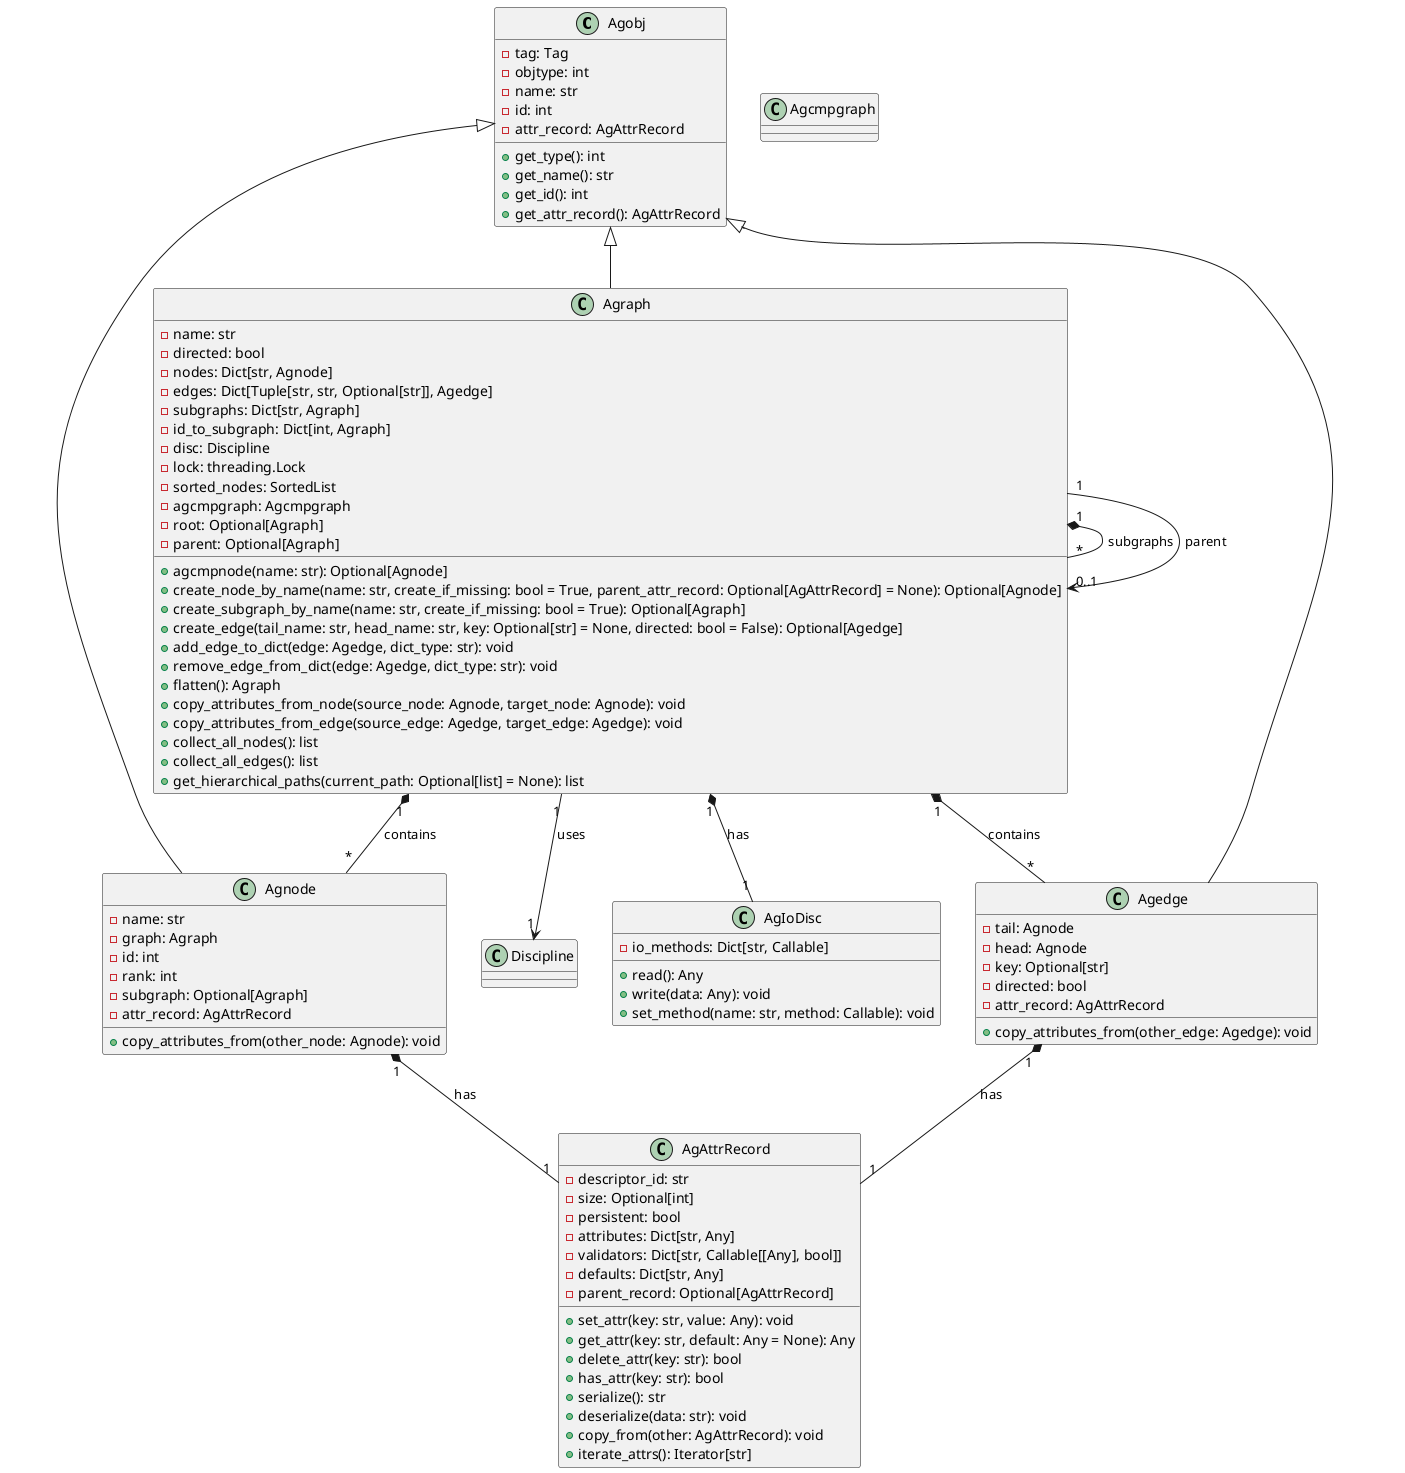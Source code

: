 @startuml
!define RECTANGLE class
' Define classes

class Agobj {
    - tag: Tag
    - objtype: int
    - name: str
    - id: int
    - attr_record: AgAttrRecord
    + get_type(): int
    + get_name(): str
    + get_id(): int
    + get_attr_record(): AgAttrRecord
}

class AgAttrRecord {
    - descriptor_id: str
    - size: Optional[int]
    - persistent: bool
    - attributes: Dict[str, Any]
    - validators: Dict[str, Callable[[Any], bool]]
    - defaults: Dict[str, Any]
    - parent_record: Optional[AgAttrRecord]
    + set_attr(key: str, value: Any): void
    + get_attr(key: str, default: Any = None): Any
    + delete_attr(key: str): bool
    + has_attr(key: str): bool
    + serialize(): str
    + deserialize(data: str): void
    + copy_from(other: AgAttrRecord): void
    + iterate_attrs(): Iterator[str]
}

class Agraph {
    - name: str
    - directed: bool
    - nodes: Dict[str, Agnode]
    - edges: Dict[Tuple[str, str, Optional[str]], Agedge]
    - subgraphs: Dict[str, Agraph]
    - id_to_subgraph: Dict[int, Agraph]
    - disc: Discipline
    - lock: threading.Lock
    - sorted_nodes: SortedList
    - agcmpgraph: Agcmpgraph
    - root: Optional[Agraph]
    - parent: Optional[Agraph]
    + agcmpnode(name: str): Optional[Agnode]
    + create_node_by_name(name: str, create_if_missing: bool = True, parent_attr_record: Optional[AgAttrRecord] = None): Optional[Agnode]
    + create_subgraph_by_name(name: str, create_if_missing: bool = True): Optional[Agraph]
    + create_edge(tail_name: str, head_name: str, key: Optional[str] = None, directed: bool = False): Optional[Agedge]
    + add_edge_to_dict(edge: Agedge, dict_type: str): void
    + remove_edge_from_dict(edge: Agedge, dict_type: str): void
    + flatten(): Agraph
    + copy_attributes_from_node(source_node: Agnode, target_node: Agnode): void
    + copy_attributes_from_edge(source_edge: Agedge, target_edge: Agedge): void
    + collect_all_nodes(): list
    + collect_all_edges(): list
    + get_hierarchical_paths(current_path: Optional[list] = None): list
}

class Agnode {
    - name: str
    - graph: Agraph
    - id: int
    - rank: int
    - subgraph: Optional[Agraph]
    - attr_record: AgAttrRecord
    + copy_attributes_from(other_node: Agnode): void
}

class Agedge {
    - tail: Agnode
    - head: Agnode
    - key: Optional[str]
    - directed: bool
    - attr_record: AgAttrRecord
    + copy_attributes_from(other_edge: Agedge): void
}

class Discipline {
    ' Placeholder for Discipline class
}

class Agcmpgraph {
    ' Placeholder for Agcmpgraph class
}

class AgIoDisc {
    - io_methods: Dict[str, Callable]
    + read(): Any
    + write(data: Any): void
    + set_method(name: str, method: Callable): void
}

' Define relationships

Agobj <|-- Agraph
Agobj <|-- Agnode
Agobj <|-- Agedge

Agraph "1" *-- "*" Agnode : contains
Agraph "1" *-- "*" Agedge : contains
Agraph "1" *-- "*" Agraph : subgraphs
Agraph "1" --> "1" Discipline : uses
Agraph "1" *-- "1" AgIoDisc : has
Agnode "1" *-- "1" AgAttrRecord : has
Agedge "1" *-- "1" AgAttrRecord : has
Agraph "1" --> "0..1" Agraph : parent

@enduml
